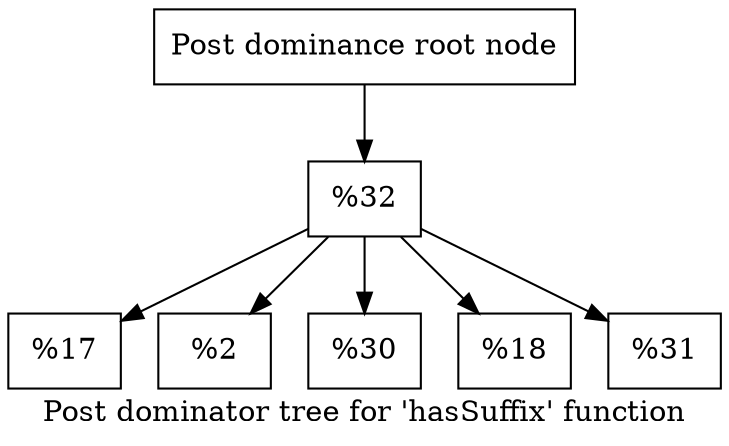 digraph "Post dominator tree for 'hasSuffix' function" {
	label="Post dominator tree for 'hasSuffix' function";

	Node0x1357830 [shape=record,label="{Post dominance root node}"];
	Node0x1357830 -> Node0x1358b40;
	Node0x1358b40 [shape=record,label="{%32}"];
	Node0x1358b40 -> Node0xfb5b20;
	Node0x1358b40 -> Node0xfb59c0;
	Node0x1358b40 -> Node0x1292690;
	Node0x1358b40 -> Node0x1016640;
	Node0x1358b40 -> Node0x133e160;
	Node0xfb5b20 [shape=record,label="{%17}"];
	Node0xfb59c0 [shape=record,label="{%2}"];
	Node0x1292690 [shape=record,label="{%30}"];
	Node0x1016640 [shape=record,label="{%18}"];
	Node0x133e160 [shape=record,label="{%31}"];
}
